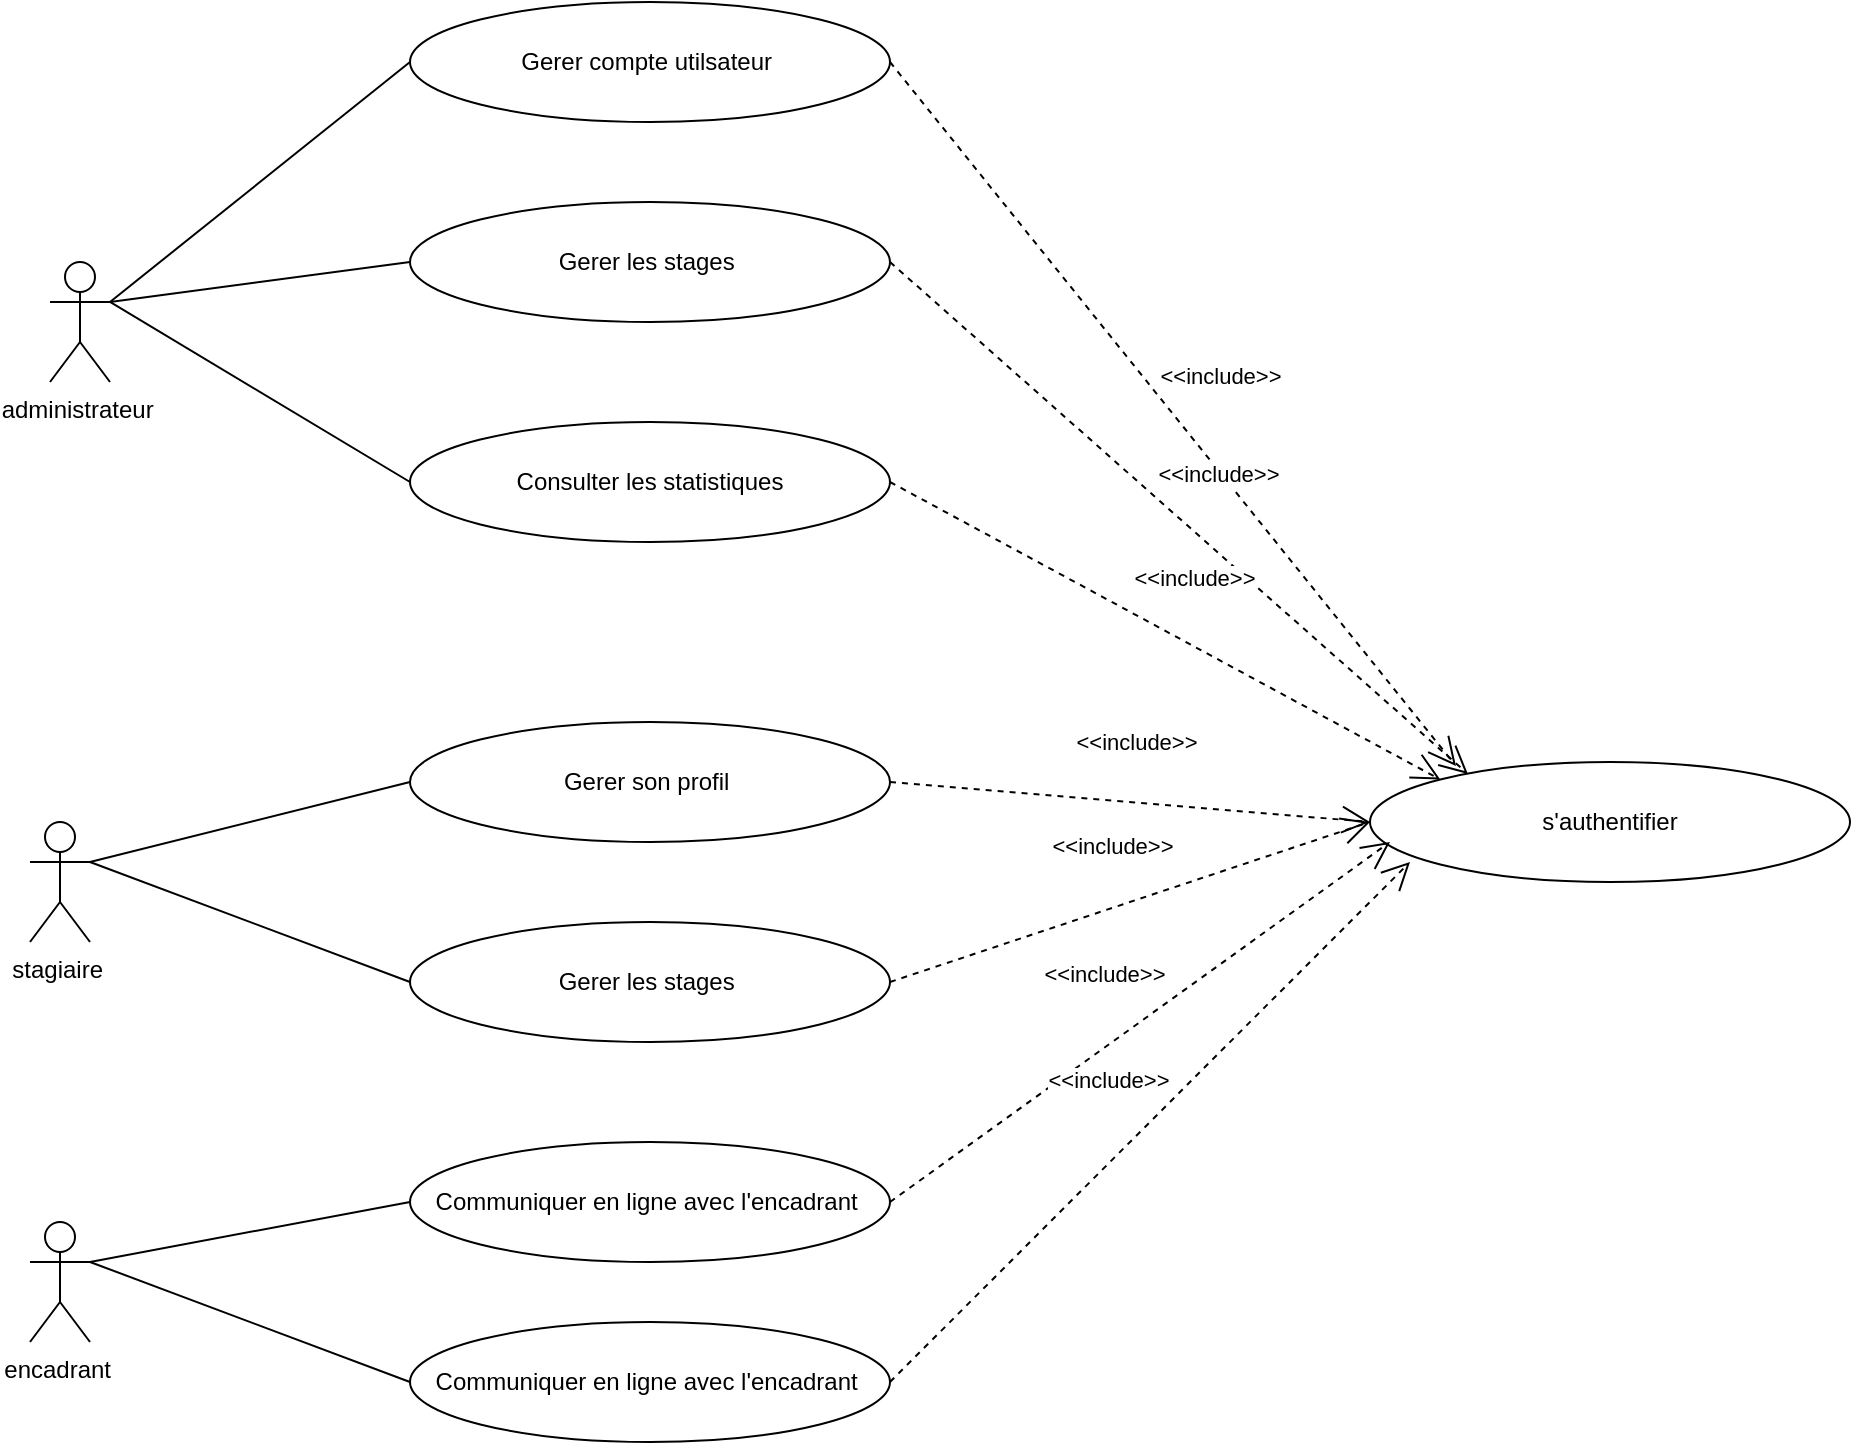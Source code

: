 <mxfile version="24.1.0" type="device">
  <diagram name="Page-1" id="a3o4hEIXH11EIELJLS-h">
    <mxGraphModel dx="1674" dy="844" grid="1" gridSize="10" guides="1" tooltips="1" connect="1" arrows="1" fold="1" page="1" pageScale="1" pageWidth="827" pageHeight="1169" math="0" shadow="0">
      <root>
        <mxCell id="0" />
        <mxCell id="1" parent="0" />
        <mxCell id="XPIyMbkdJ2T-WG7sbZNd-1" value="administrateur&amp;nbsp;" style="shape=umlActor;verticalLabelPosition=bottom;verticalAlign=top;html=1;outlineConnect=0;" parent="1" vertex="1">
          <mxGeometry x="40" y="290" width="30" height="60" as="geometry" />
        </mxCell>
        <mxCell id="XPIyMbkdJ2T-WG7sbZNd-7" value="stagiaire&amp;nbsp;" style="shape=umlActor;verticalLabelPosition=bottom;verticalAlign=top;html=1;outlineConnect=0;" parent="1" vertex="1">
          <mxGeometry x="30" y="570" width="30" height="60" as="geometry" />
        </mxCell>
        <mxCell id="XPIyMbkdJ2T-WG7sbZNd-8" value="encadrant&amp;nbsp;" style="shape=umlActor;verticalLabelPosition=bottom;verticalAlign=top;html=1;outlineConnect=0;" parent="1" vertex="1">
          <mxGeometry x="30" y="770" width="30" height="60" as="geometry" />
        </mxCell>
        <mxCell id="XPIyMbkdJ2T-WG7sbZNd-9" value="Gerer compte utilsateur&amp;nbsp;" style="ellipse;whiteSpace=wrap;html=1;" parent="1" vertex="1">
          <mxGeometry x="220" y="160" width="240" height="60" as="geometry" />
        </mxCell>
        <mxCell id="XPIyMbkdJ2T-WG7sbZNd-10" value="Gerer les stages&amp;nbsp;" style="ellipse;whiteSpace=wrap;html=1;" parent="1" vertex="1">
          <mxGeometry x="220" y="260" width="240" height="60" as="geometry" />
        </mxCell>
        <mxCell id="XPIyMbkdJ2T-WG7sbZNd-11" value="Consulter les statistiques" style="ellipse;whiteSpace=wrap;html=1;" parent="1" vertex="1">
          <mxGeometry x="220" y="370" width="240" height="60" as="geometry" />
        </mxCell>
        <mxCell id="XPIyMbkdJ2T-WG7sbZNd-12" value="Gerer son profil&amp;nbsp;" style="ellipse;whiteSpace=wrap;html=1;" parent="1" vertex="1">
          <mxGeometry x="220" y="520" width="240" height="60" as="geometry" />
        </mxCell>
        <mxCell id="XPIyMbkdJ2T-WG7sbZNd-13" value="Gerer les stages&amp;nbsp;" style="ellipse;whiteSpace=wrap;html=1;" parent="1" vertex="1">
          <mxGeometry x="220" y="620" width="240" height="60" as="geometry" />
        </mxCell>
        <mxCell id="XPIyMbkdJ2T-WG7sbZNd-14" value="Communiquer en ligne avec l&#39;encadrant&amp;nbsp;" style="ellipse;whiteSpace=wrap;html=1;" parent="1" vertex="1">
          <mxGeometry x="220" y="730" width="240" height="60" as="geometry" />
        </mxCell>
        <mxCell id="XPIyMbkdJ2T-WG7sbZNd-18" value="Communiquer en ligne avec l&#39;encadrant&amp;nbsp;" style="ellipse;whiteSpace=wrap;html=1;" parent="1" vertex="1">
          <mxGeometry x="220" y="820" width="240" height="60" as="geometry" />
        </mxCell>
        <mxCell id="PvSkImabBqge8gnUId91-2" value="" style="endArrow=none;html=1;rounded=0;exitX=1;exitY=0.333;exitDx=0;exitDy=0;exitPerimeter=0;entryX=0;entryY=0.5;entryDx=0;entryDy=0;" edge="1" parent="1" source="XPIyMbkdJ2T-WG7sbZNd-1" target="XPIyMbkdJ2T-WG7sbZNd-10">
          <mxGeometry width="50" height="50" relative="1" as="geometry">
            <mxPoint x="390" y="460" as="sourcePoint" />
            <mxPoint x="440" y="410" as="targetPoint" />
          </mxGeometry>
        </mxCell>
        <mxCell id="PvSkImabBqge8gnUId91-3" value="" style="endArrow=none;html=1;rounded=0;exitX=1;exitY=0.333;exitDx=0;exitDy=0;exitPerimeter=0;entryX=0;entryY=0.5;entryDx=0;entryDy=0;" edge="1" parent="1" source="XPIyMbkdJ2T-WG7sbZNd-1" target="XPIyMbkdJ2T-WG7sbZNd-9">
          <mxGeometry width="50" height="50" relative="1" as="geometry">
            <mxPoint x="80" y="320" as="sourcePoint" />
            <mxPoint x="230" y="300" as="targetPoint" />
          </mxGeometry>
        </mxCell>
        <mxCell id="PvSkImabBqge8gnUId91-4" value="" style="endArrow=none;html=1;rounded=0;exitX=1;exitY=0.333;exitDx=0;exitDy=0;exitPerimeter=0;entryX=0;entryY=0.5;entryDx=0;entryDy=0;" edge="1" parent="1" source="XPIyMbkdJ2T-WG7sbZNd-1" target="XPIyMbkdJ2T-WG7sbZNd-11">
          <mxGeometry width="50" height="50" relative="1" as="geometry">
            <mxPoint x="90" y="330" as="sourcePoint" />
            <mxPoint x="240" y="310" as="targetPoint" />
          </mxGeometry>
        </mxCell>
        <mxCell id="PvSkImabBqge8gnUId91-5" value="" style="endArrow=none;html=1;rounded=0;exitX=1;exitY=0.333;exitDx=0;exitDy=0;exitPerimeter=0;entryX=0;entryY=0.5;entryDx=0;entryDy=0;" edge="1" parent="1" source="XPIyMbkdJ2T-WG7sbZNd-7">
          <mxGeometry width="50" height="50" relative="1" as="geometry">
            <mxPoint x="70" y="570" as="sourcePoint" />
            <mxPoint x="220" y="550" as="targetPoint" />
          </mxGeometry>
        </mxCell>
        <mxCell id="PvSkImabBqge8gnUId91-6" value="" style="endArrow=none;html=1;rounded=0;exitX=1;exitY=0.333;exitDx=0;exitDy=0;exitPerimeter=0;entryX=0;entryY=0.5;entryDx=0;entryDy=0;" edge="1" parent="1" source="XPIyMbkdJ2T-WG7sbZNd-7" target="XPIyMbkdJ2T-WG7sbZNd-13">
          <mxGeometry width="50" height="50" relative="1" as="geometry">
            <mxPoint x="70" y="600" as="sourcePoint" />
            <mxPoint x="230" y="560" as="targetPoint" />
          </mxGeometry>
        </mxCell>
        <mxCell id="PvSkImabBqge8gnUId91-7" value="" style="endArrow=none;html=1;rounded=0;exitX=1;exitY=0.333;exitDx=0;exitDy=0;exitPerimeter=0;entryX=0;entryY=0.5;entryDx=0;entryDy=0;" edge="1" parent="1" source="XPIyMbkdJ2T-WG7sbZNd-8" target="XPIyMbkdJ2T-WG7sbZNd-14">
          <mxGeometry width="50" height="50" relative="1" as="geometry">
            <mxPoint x="80" y="610" as="sourcePoint" />
            <mxPoint x="240" y="570" as="targetPoint" />
          </mxGeometry>
        </mxCell>
        <mxCell id="PvSkImabBqge8gnUId91-8" value="" style="endArrow=none;html=1;rounded=0;exitX=1;exitY=0.333;exitDx=0;exitDy=0;exitPerimeter=0;entryX=0;entryY=0.5;entryDx=0;entryDy=0;" edge="1" parent="1" source="XPIyMbkdJ2T-WG7sbZNd-8" target="XPIyMbkdJ2T-WG7sbZNd-18">
          <mxGeometry width="50" height="50" relative="1" as="geometry">
            <mxPoint x="70" y="800" as="sourcePoint" />
            <mxPoint x="230" y="770" as="targetPoint" />
          </mxGeometry>
        </mxCell>
        <mxCell id="PvSkImabBqge8gnUId91-9" value="s&#39;authentifier" style="ellipse;whiteSpace=wrap;html=1;" vertex="1" parent="1">
          <mxGeometry x="700" y="540" width="240" height="60" as="geometry" />
        </mxCell>
        <mxCell id="PvSkImabBqge8gnUId91-11" value="&amp;lt;&amp;lt;include&amp;gt;&amp;gt;" style="endArrow=open;endSize=12;dashed=1;html=1;rounded=0;exitX=1;exitY=0.5;exitDx=0;exitDy=0;entryX=0.179;entryY=0.033;entryDx=0;entryDy=0;entryPerimeter=0;" edge="1" parent="1" source="XPIyMbkdJ2T-WG7sbZNd-9" target="PvSkImabBqge8gnUId91-9">
          <mxGeometry y="30" width="160" relative="1" as="geometry">
            <mxPoint x="500" y="330" as="sourcePoint" />
            <mxPoint x="660" y="330" as="targetPoint" />
            <mxPoint as="offset" />
          </mxGeometry>
        </mxCell>
        <mxCell id="PvSkImabBqge8gnUId91-12" value="&amp;lt;&amp;lt;include&amp;gt;&amp;gt;" style="endArrow=open;endSize=12;dashed=1;html=1;rounded=0;exitX=1;exitY=0.5;exitDx=0;exitDy=0;entryX=0.204;entryY=0.1;entryDx=0;entryDy=0;entryPerimeter=0;" edge="1" parent="1" source="XPIyMbkdJ2T-WG7sbZNd-10" target="PvSkImabBqge8gnUId91-9">
          <mxGeometry y="30" width="160" relative="1" as="geometry">
            <mxPoint x="470" y="200" as="sourcePoint" />
            <mxPoint x="710" y="580" as="targetPoint" />
            <mxPoint as="offset" />
          </mxGeometry>
        </mxCell>
        <mxCell id="PvSkImabBqge8gnUId91-13" value="&amp;lt;&amp;lt;include&amp;gt;&amp;gt;" style="endArrow=open;endSize=12;dashed=1;html=1;rounded=0;exitX=1;exitY=0.5;exitDx=0;exitDy=0;entryX=0;entryY=0;entryDx=0;entryDy=0;" edge="1" parent="1" source="XPIyMbkdJ2T-WG7sbZNd-11" target="PvSkImabBqge8gnUId91-9">
          <mxGeometry y="30" width="160" relative="1" as="geometry">
            <mxPoint x="470" y="300" as="sourcePoint" />
            <mxPoint x="710" y="580" as="targetPoint" />
            <mxPoint as="offset" />
          </mxGeometry>
        </mxCell>
        <mxCell id="PvSkImabBqge8gnUId91-14" value="&amp;lt;&amp;lt;include&amp;gt;&amp;gt;" style="endArrow=open;endSize=12;dashed=1;html=1;rounded=0;exitX=1;exitY=0.5;exitDx=0;exitDy=0;entryX=0;entryY=0.5;entryDx=0;entryDy=0;" edge="1" parent="1" source="XPIyMbkdJ2T-WG7sbZNd-12" target="PvSkImabBqge8gnUId91-9">
          <mxGeometry y="30" width="160" relative="1" as="geometry">
            <mxPoint x="425" y="390.5" as="sourcePoint" />
            <mxPoint x="700" y="749.5" as="targetPoint" />
            <mxPoint as="offset" />
          </mxGeometry>
        </mxCell>
        <mxCell id="PvSkImabBqge8gnUId91-15" value="&amp;lt;&amp;lt;include&amp;gt;&amp;gt;" style="endArrow=open;endSize=12;dashed=1;html=1;rounded=0;exitX=1;exitY=0.5;exitDx=0;exitDy=0;" edge="1" parent="1" source="XPIyMbkdJ2T-WG7sbZNd-13">
          <mxGeometry y="30" width="160" relative="1" as="geometry">
            <mxPoint x="470" y="560" as="sourcePoint" />
            <mxPoint x="700" y="570" as="targetPoint" />
            <mxPoint as="offset" />
          </mxGeometry>
        </mxCell>
        <mxCell id="PvSkImabBqge8gnUId91-16" value="&amp;lt;&amp;lt;include&amp;gt;&amp;gt;" style="endArrow=open;endSize=12;dashed=1;html=1;rounded=0;exitX=1;exitY=0.5;exitDx=0;exitDy=0;" edge="1" parent="1" source="XPIyMbkdJ2T-WG7sbZNd-14">
          <mxGeometry y="30" width="160" relative="1" as="geometry">
            <mxPoint x="470" y="660" as="sourcePoint" />
            <mxPoint x="710" y="580" as="targetPoint" />
            <mxPoint as="offset" />
          </mxGeometry>
        </mxCell>
        <mxCell id="PvSkImabBqge8gnUId91-17" value="&amp;lt;&amp;lt;include&amp;gt;&amp;gt;" style="endArrow=open;endSize=12;dashed=1;html=1;rounded=0;exitX=1;exitY=0.5;exitDx=0;exitDy=0;" edge="1" parent="1" source="XPIyMbkdJ2T-WG7sbZNd-18">
          <mxGeometry y="30" width="160" relative="1" as="geometry">
            <mxPoint x="470" y="770" as="sourcePoint" />
            <mxPoint x="720" y="590" as="targetPoint" />
            <mxPoint as="offset" />
          </mxGeometry>
        </mxCell>
      </root>
    </mxGraphModel>
  </diagram>
</mxfile>
